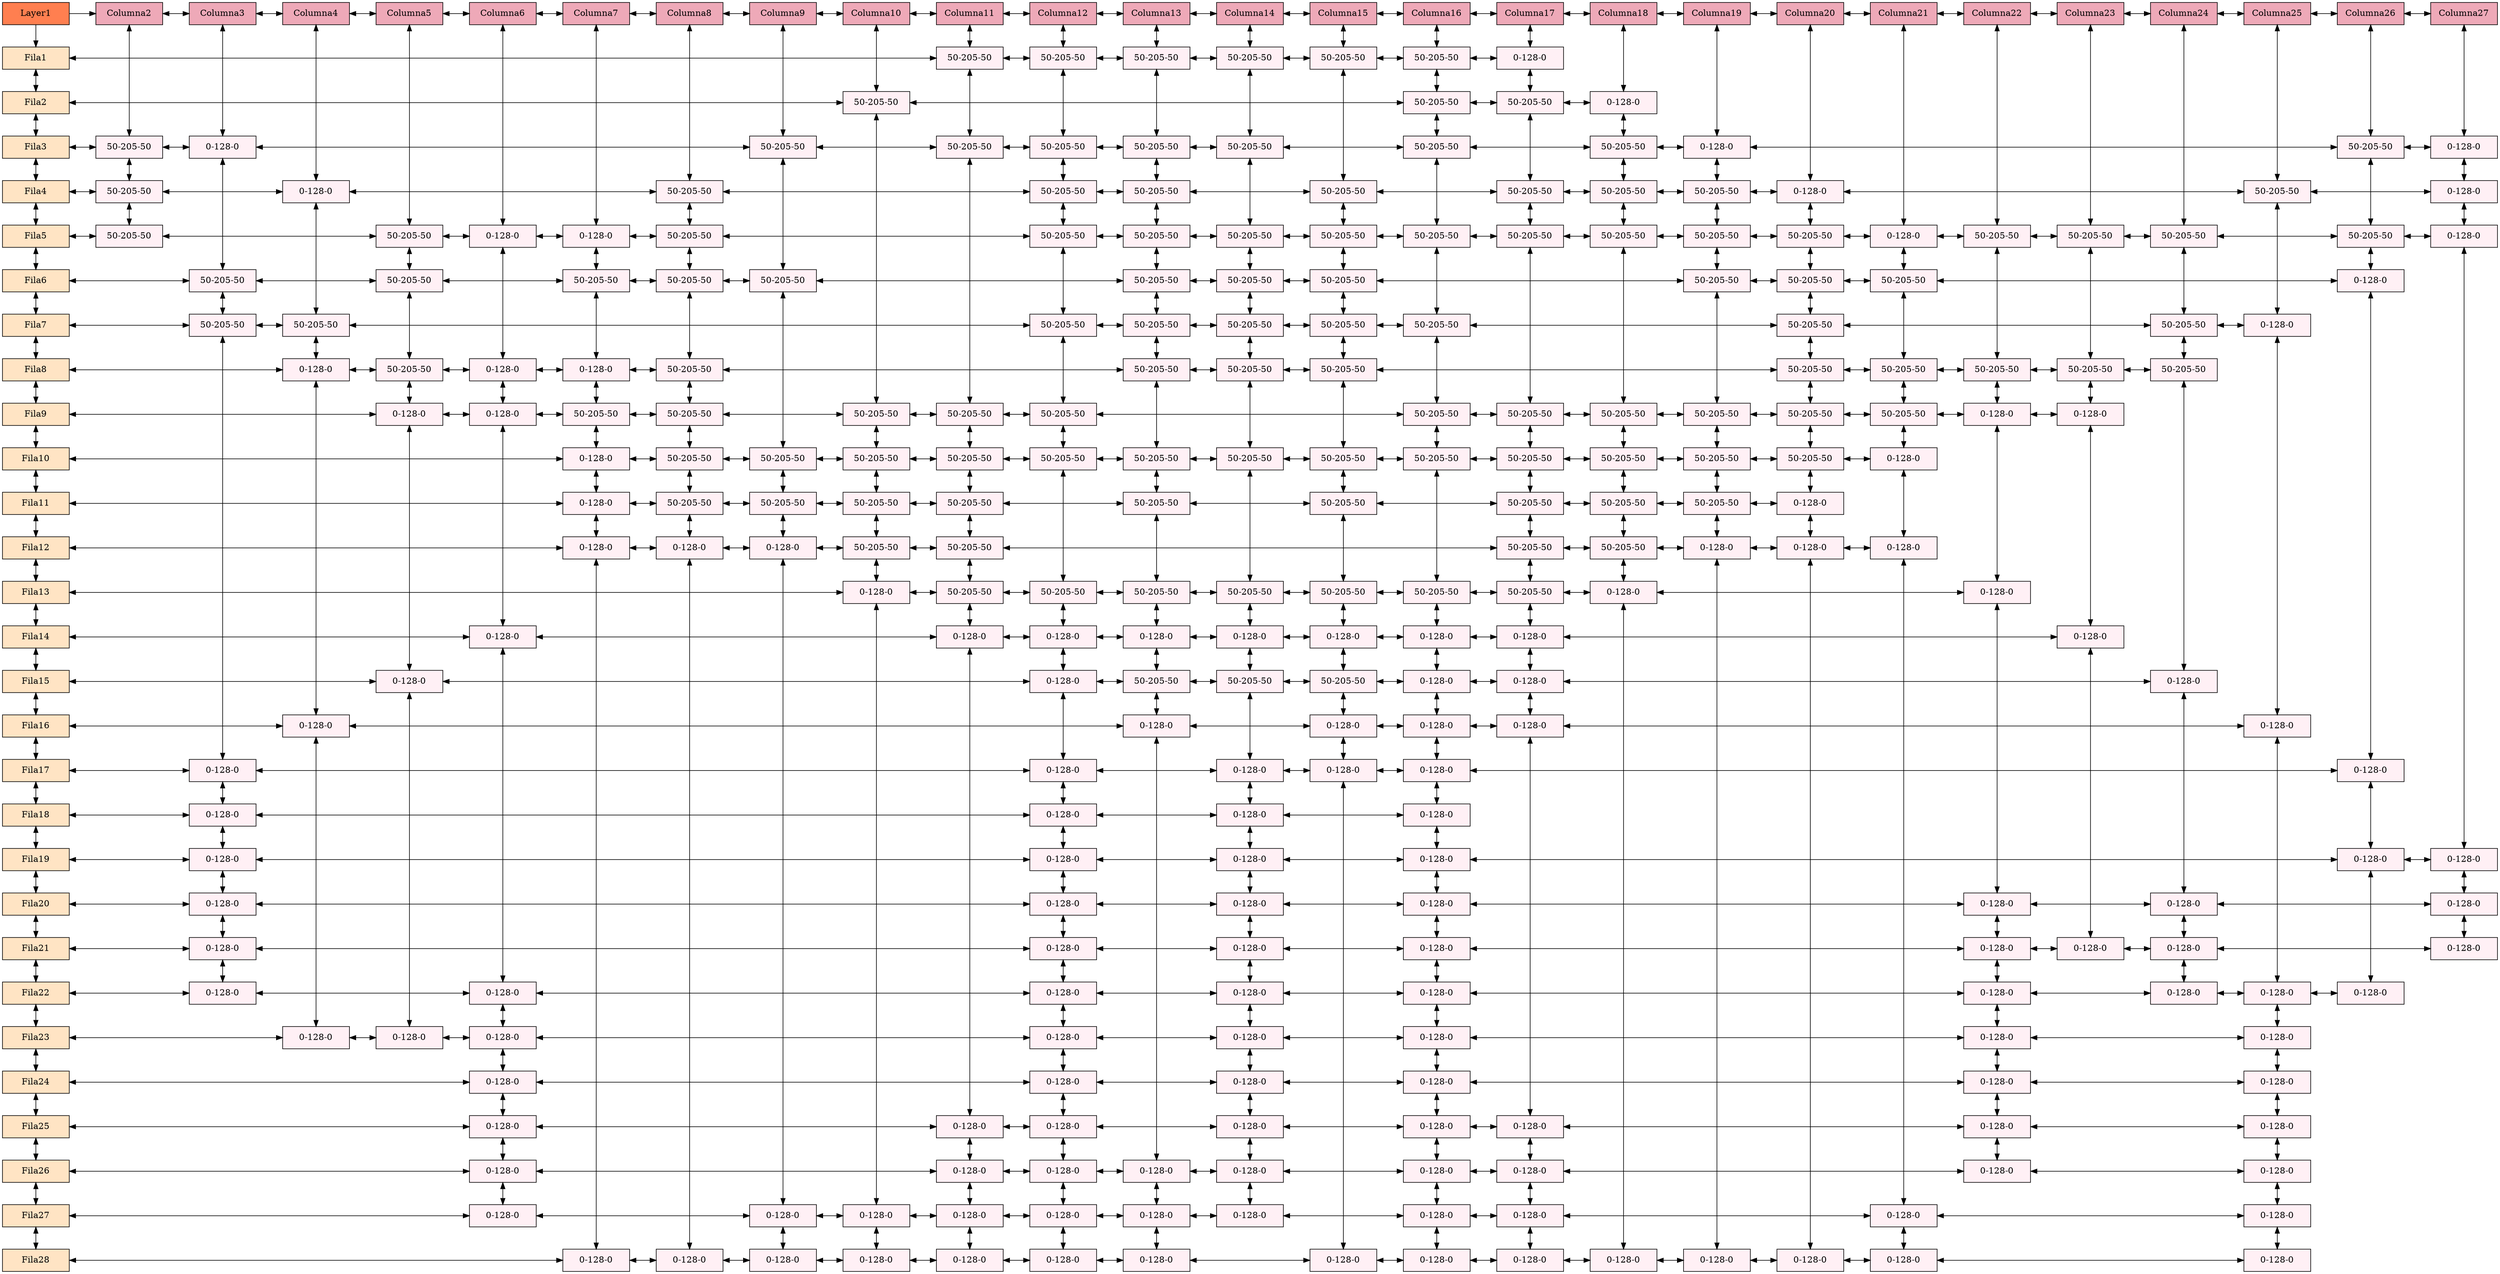 digraph Sparse_Matrix{
node [shape=box]
graph [ranksep="0.5", nodesep="0.6"];
/* Group 0 para alinear verticalmente RAIZ*/ 
Layer1[ label = "Layer1", width = 1.5, style = filled, fillcolor = coral, group = 0 ];

// Filas 
Fila1 [label = "Fila1" width = 1.5 style = filled, fillcolor = bisque1, group = 0 ];
Fila2 [label = "Fila2" width = 1.5 style = filled, fillcolor = bisque1, group = 0 ];
Fila3 [label = "Fila3" width = 1.5 style = filled, fillcolor = bisque1, group = 0 ];
Fila4 [label = "Fila4" width = 1.5 style = filled, fillcolor = bisque1, group = 0 ];
Fila5 [label = "Fila5" width = 1.5 style = filled, fillcolor = bisque1, group = 0 ];
Fila6 [label = "Fila6" width = 1.5 style = filled, fillcolor = bisque1, group = 0 ];
Fila7 [label = "Fila7" width = 1.5 style = filled, fillcolor = bisque1, group = 0 ];
Fila8 [label = "Fila8" width = 1.5 style = filled, fillcolor = bisque1, group = 0 ];
Fila9 [label = "Fila9" width = 1.5 style = filled, fillcolor = bisque1, group = 0 ];
Fila10 [label = "Fila10" width = 1.5 style = filled, fillcolor = bisque1, group = 0 ];
Fila11 [label = "Fila11" width = 1.5 style = filled, fillcolor = bisque1, group = 0 ];
Fila12 [label = "Fila12" width = 1.5 style = filled, fillcolor = bisque1, group = 0 ];
Fila13 [label = "Fila13" width = 1.5 style = filled, fillcolor = bisque1, group = 0 ];
Fila14 [label = "Fila14" width = 1.5 style = filled, fillcolor = bisque1, group = 0 ];
Fila15 [label = "Fila15" width = 1.5 style = filled, fillcolor = bisque1, group = 0 ];
Fila16 [label = "Fila16" width = 1.5 style = filled, fillcolor = bisque1, group = 0 ];
Fila17 [label = "Fila17" width = 1.5 style = filled, fillcolor = bisque1, group = 0 ];
Fila18 [label = "Fila18" width = 1.5 style = filled, fillcolor = bisque1, group = 0 ];
Fila19 [label = "Fila19" width = 1.5 style = filled, fillcolor = bisque1, group = 0 ];
Fila20 [label = "Fila20" width = 1.5 style = filled, fillcolor = bisque1, group = 0 ];
Fila21 [label = "Fila21" width = 1.5 style = filled, fillcolor = bisque1, group = 0 ];
Fila22 [label = "Fila22" width = 1.5 style = filled, fillcolor = bisque1, group = 0 ];
Fila23 [label = "Fila23" width = 1.5 style = filled, fillcolor = bisque1, group = 0 ];
Fila24 [label = "Fila24" width = 1.5 style = filled, fillcolor = bisque1, group = 0 ];
Fila25 [label = "Fila25" width = 1.5 style = filled, fillcolor = bisque1, group = 0 ];
Fila26 [label = "Fila26" width = 1.5 style = filled, fillcolor = bisque1, group = 0 ];
Fila27 [label = "Fila27" width = 1.5 style = filled, fillcolor = bisque1, group = 0 ];
Fila28 [label = "Fila28" width = 1.5 style = filled, fillcolor = bisque1, group = 0 ];

 //Enlaces de Filas
Fila1->Fila2 [dir = both];
Fila2->Fila3 [dir = both];
Fila3->Fila4 [dir = both];
Fila4->Fila5 [dir = both];
Fila5->Fila6 [dir = both];
Fila6->Fila7 [dir = both];
Fila7->Fila8 [dir = both];
Fila8->Fila9 [dir = both];
Fila9->Fila10 [dir = both];
Fila10->Fila11 [dir = both];
Fila11->Fila12 [dir = both];
Fila12->Fila13 [dir = both];
Fila13->Fila14 [dir = both];
Fila14->Fila15 [dir = both];
Fila15->Fila16 [dir = both];
Fila16->Fila17 [dir = both];
Fila17->Fila18 [dir = both];
Fila18->Fila19 [dir = both];
Fila19->Fila20 [dir = both];
Fila20->Fila21 [dir = both];
Fila21->Fila22 [dir = both];
Fila22->Fila23 [dir = both];
Fila23->Fila24 [dir = both];
Fila24->Fila25 [dir = both];
Fila25->Fila26 [dir = both];
Fila26->Fila27 [dir = both];
Fila27->Fila28 [dir = both];

 //Columnas
//Cada una con diferente group para alinear verticalmente con los nodos
Column2[label = "Columna2" width = 1.5 style = filled, fillcolor = pink2, group = 3];
Column3[label = "Columna3" width = 1.5 style = filled, fillcolor = pink2, group = 4];
Column4[label = "Columna4" width = 1.5 style = filled, fillcolor = pink2, group = 5];
Column5[label = "Columna5" width = 1.5 style = filled, fillcolor = pink2, group = 6];
Column6[label = "Columna6" width = 1.5 style = filled, fillcolor = pink2, group = 7];
Column7[label = "Columna7" width = 1.5 style = filled, fillcolor = pink2, group = 8];
Column8[label = "Columna8" width = 1.5 style = filled, fillcolor = pink2, group = 9];
Column9[label = "Columna9" width = 1.5 style = filled, fillcolor = pink2, group = 10];
Column10[label = "Columna10" width = 1.5 style = filled, fillcolor = pink2, group = 11];
Column11[label = "Columna11" width = 1.5 style = filled, fillcolor = pink2, group = 12];
Column12[label = "Columna12" width = 1.5 style = filled, fillcolor = pink2, group = 13];
Column13[label = "Columna13" width = 1.5 style = filled, fillcolor = pink2, group = 14];
Column14[label = "Columna14" width = 1.5 style = filled, fillcolor = pink2, group = 15];
Column15[label = "Columna15" width = 1.5 style = filled, fillcolor = pink2, group = 16];
Column16[label = "Columna16" width = 1.5 style = filled, fillcolor = pink2, group = 17];
Column17[label = "Columna17" width = 1.5 style = filled, fillcolor = pink2, group = 18];
Column18[label = "Columna18" width = 1.5 style = filled, fillcolor = pink2, group = 19];
Column19[label = "Columna19" width = 1.5 style = filled, fillcolor = pink2, group = 20];
Column20[label = "Columna20" width = 1.5 style = filled, fillcolor = pink2, group = 21];
Column21[label = "Columna21" width = 1.5 style = filled, fillcolor = pink2, group = 22];
Column22[label = "Columna22" width = 1.5 style = filled, fillcolor = pink2, group = 23];
Column23[label = "Columna23" width = 1.5 style = filled, fillcolor = pink2, group = 24];
Column24[label = "Columna24" width = 1.5 style = filled, fillcolor = pink2, group = 25];
Column25[label = "Columna25" width = 1.5 style = filled, fillcolor = pink2, group = 26];
Column26[label = "Columna26" width = 1.5 style = filled, fillcolor = pink2, group = 27];
Column27[label = "Columna27" width = 1.5 style = filled, fillcolor = pink2, group = 28];

 //Enlaces de Columnas
Column2->Column3 [dir = both];
Column3->Column4 [dir = both];
Column4->Column5 [dir = both];
Column5->Column6 [dir = both];
Column6->Column7 [dir = both];
Column7->Column8 [dir = both];
Column8->Column9 [dir = both];
Column9->Column10 [dir = both];
Column10->Column11 [dir = both];
Column11->Column12 [dir = both];
Column12->Column13 [dir = both];
Column13->Column14 [dir = both];
Column14->Column15 [dir = both];
Column15->Column16 [dir = both];
Column16->Column17 [dir = both];
Column17->Column18 [dir = both];
Column18->Column19 [dir = both];
Column19->Column20 [dir = both];
Column20->Column21 [dir = both];
Column21->Column22 [dir = both];
Column22->Column23 [dir = both];
Column23->Column24 [dir = both];
Column24->Column25 [dir = both];
Column25->Column26 [dir = both];
Column26->Column27 [dir = both];

 // Alinear Raiz con Columnas
{rank = same; Layer1; Column2;  Column3;  Column4;  Column5;  Column6;  Column7;  Column8;  Column9;  Column10;  Column11;  Column12;  Column13;  Column14;  Column15;  Column16;  Column17;  Column18;  Column19;  Column20;  Column21;  Column22;  Column23;  Column24;  Column25;  Column26;  Column27; };

 // Enlaces Raiz con primera fila y columna
Layer1->Column2;
Layer1->Fila1;

 //Creacion de nodos
//(^<---------------------- F I L A   1---------------------->
N11_F1 [label = "50-205-50" width = 1.5 group = 12 style = filled, fillcolor = lavenderblush1];
N12_F1 [label = "50-205-50" width = 1.5 group = 13 style = filled, fillcolor = lavenderblush1];
N13_F1 [label = "50-205-50" width = 1.5 group = 14 style = filled, fillcolor = lavenderblush1];
N14_F1 [label = "50-205-50" width = 1.5 group = 15 style = filled, fillcolor = lavenderblush1];
N15_F1 [label = "50-205-50" width = 1.5 group = 16 style = filled, fillcolor = lavenderblush1];
N16_F1 [label = "50-205-50" width = 1.5 group = 17 style = filled, fillcolor = lavenderblush1];
N17_F1 [label = "0-128-0" width = 1.5 group = 18 style = filled, fillcolor = lavenderblush1];

//(^<---------------------- F I L A   2---------------------->
N10_F2 [label = "50-205-50" width = 1.5 group = 11 style = filled, fillcolor = lavenderblush1];
N16_F2 [label = "50-205-50" width = 1.5 group = 17 style = filled, fillcolor = lavenderblush1];
N17_F2 [label = "50-205-50" width = 1.5 group = 18 style = filled, fillcolor = lavenderblush1];
N18_F2 [label = "0-128-0" width = 1.5 group = 19 style = filled, fillcolor = lavenderblush1];

//(^<---------------------- F I L A   3---------------------->
N2_F3 [label = "50-205-50" width = 1.5 group = 3 style = filled, fillcolor = lavenderblush1];
N3_F3 [label = "0-128-0" width = 1.5 group = 4 style = filled, fillcolor = lavenderblush1];
N9_F3 [label = "50-205-50" width = 1.5 group = 10 style = filled, fillcolor = lavenderblush1];
N11_F3 [label = "50-205-50" width = 1.5 group = 12 style = filled, fillcolor = lavenderblush1];
N12_F3 [label = "50-205-50" width = 1.5 group = 13 style = filled, fillcolor = lavenderblush1];
N13_F3 [label = "50-205-50" width = 1.5 group = 14 style = filled, fillcolor = lavenderblush1];
N14_F3 [label = "50-205-50" width = 1.5 group = 15 style = filled, fillcolor = lavenderblush1];
N16_F3 [label = "50-205-50" width = 1.5 group = 17 style = filled, fillcolor = lavenderblush1];
N18_F3 [label = "50-205-50" width = 1.5 group = 19 style = filled, fillcolor = lavenderblush1];
N19_F3 [label = "0-128-0" width = 1.5 group = 20 style = filled, fillcolor = lavenderblush1];
N26_F3 [label = "50-205-50" width = 1.5 group = 27 style = filled, fillcolor = lavenderblush1];
N27_F3 [label = "0-128-0" width = 1.5 group = 28 style = filled, fillcolor = lavenderblush1];

//(^<---------------------- F I L A   4---------------------->
N2_F4 [label = "50-205-50" width = 1.5 group = 3 style = filled, fillcolor = lavenderblush1];
N4_F4 [label = "0-128-0" width = 1.5 group = 5 style = filled, fillcolor = lavenderblush1];
N8_F4 [label = "50-205-50" width = 1.5 group = 9 style = filled, fillcolor = lavenderblush1];
N12_F4 [label = "50-205-50" width = 1.5 group = 13 style = filled, fillcolor = lavenderblush1];
N13_F4 [label = "50-205-50" width = 1.5 group = 14 style = filled, fillcolor = lavenderblush1];
N15_F4 [label = "50-205-50" width = 1.5 group = 16 style = filled, fillcolor = lavenderblush1];
N17_F4 [label = "50-205-50" width = 1.5 group = 18 style = filled, fillcolor = lavenderblush1];
N18_F4 [label = "50-205-50" width = 1.5 group = 19 style = filled, fillcolor = lavenderblush1];
N19_F4 [label = "50-205-50" width = 1.5 group = 20 style = filled, fillcolor = lavenderblush1];
N20_F4 [label = "0-128-0" width = 1.5 group = 21 style = filled, fillcolor = lavenderblush1];
N25_F4 [label = "50-205-50" width = 1.5 group = 26 style = filled, fillcolor = lavenderblush1];
N27_F4 [label = "0-128-0" width = 1.5 group = 28 style = filled, fillcolor = lavenderblush1];

//(^<---------------------- F I L A   5---------------------->
N2_F5 [label = "50-205-50" width = 1.5 group = 3 style = filled, fillcolor = lavenderblush1];
N5_F5 [label = "50-205-50" width = 1.5 group = 6 style = filled, fillcolor = lavenderblush1];
N6_F5 [label = "0-128-0" width = 1.5 group = 7 style = filled, fillcolor = lavenderblush1];
N7_F5 [label = "0-128-0" width = 1.5 group = 8 style = filled, fillcolor = lavenderblush1];
N8_F5 [label = "50-205-50" width = 1.5 group = 9 style = filled, fillcolor = lavenderblush1];
N12_F5 [label = "50-205-50" width = 1.5 group = 13 style = filled, fillcolor = lavenderblush1];
N13_F5 [label = "50-205-50" width = 1.5 group = 14 style = filled, fillcolor = lavenderblush1];
N14_F5 [label = "50-205-50" width = 1.5 group = 15 style = filled, fillcolor = lavenderblush1];
N15_F5 [label = "50-205-50" width = 1.5 group = 16 style = filled, fillcolor = lavenderblush1];
N16_F5 [label = "50-205-50" width = 1.5 group = 17 style = filled, fillcolor = lavenderblush1];
N17_F5 [label = "50-205-50" width = 1.5 group = 18 style = filled, fillcolor = lavenderblush1];
N18_F5 [label = "50-205-50" width = 1.5 group = 19 style = filled, fillcolor = lavenderblush1];
N19_F5 [label = "50-205-50" width = 1.5 group = 20 style = filled, fillcolor = lavenderblush1];
N20_F5 [label = "50-205-50" width = 1.5 group = 21 style = filled, fillcolor = lavenderblush1];
N21_F5 [label = "0-128-0" width = 1.5 group = 22 style = filled, fillcolor = lavenderblush1];
N22_F5 [label = "50-205-50" width = 1.5 group = 23 style = filled, fillcolor = lavenderblush1];
N23_F5 [label = "50-205-50" width = 1.5 group = 24 style = filled, fillcolor = lavenderblush1];
N24_F5 [label = "50-205-50" width = 1.5 group = 25 style = filled, fillcolor = lavenderblush1];
N26_F5 [label = "50-205-50" width = 1.5 group = 27 style = filled, fillcolor = lavenderblush1];
N27_F5 [label = "0-128-0" width = 1.5 group = 28 style = filled, fillcolor = lavenderblush1];

//(^<---------------------- F I L A   6---------------------->
N3_F6 [label = "50-205-50" width = 1.5 group = 4 style = filled, fillcolor = lavenderblush1];
N5_F6 [label = "50-205-50" width = 1.5 group = 6 style = filled, fillcolor = lavenderblush1];
N7_F6 [label = "50-205-50" width = 1.5 group = 8 style = filled, fillcolor = lavenderblush1];
N8_F6 [label = "50-205-50" width = 1.5 group = 9 style = filled, fillcolor = lavenderblush1];
N9_F6 [label = "50-205-50" width = 1.5 group = 10 style = filled, fillcolor = lavenderblush1];
N13_F6 [label = "50-205-50" width = 1.5 group = 14 style = filled, fillcolor = lavenderblush1];
N14_F6 [label = "50-205-50" width = 1.5 group = 15 style = filled, fillcolor = lavenderblush1];
N15_F6 [label = "50-205-50" width = 1.5 group = 16 style = filled, fillcolor = lavenderblush1];
N19_F6 [label = "50-205-50" width = 1.5 group = 20 style = filled, fillcolor = lavenderblush1];
N20_F6 [label = "50-205-50" width = 1.5 group = 21 style = filled, fillcolor = lavenderblush1];
N21_F6 [label = "50-205-50" width = 1.5 group = 22 style = filled, fillcolor = lavenderblush1];
N26_F6 [label = "0-128-0" width = 1.5 group = 27 style = filled, fillcolor = lavenderblush1];

//(^<---------------------- F I L A   7---------------------->
N3_F7 [label = "50-205-50" width = 1.5 group = 4 style = filled, fillcolor = lavenderblush1];
N4_F7 [label = "50-205-50" width = 1.5 group = 5 style = filled, fillcolor = lavenderblush1];
N12_F7 [label = "50-205-50" width = 1.5 group = 13 style = filled, fillcolor = lavenderblush1];
N13_F7 [label = "50-205-50" width = 1.5 group = 14 style = filled, fillcolor = lavenderblush1];
N14_F7 [label = "50-205-50" width = 1.5 group = 15 style = filled, fillcolor = lavenderblush1];
N15_F7 [label = "50-205-50" width = 1.5 group = 16 style = filled, fillcolor = lavenderblush1];
N16_F7 [label = "50-205-50" width = 1.5 group = 17 style = filled, fillcolor = lavenderblush1];
N20_F7 [label = "50-205-50" width = 1.5 group = 21 style = filled, fillcolor = lavenderblush1];
N24_F7 [label = "50-205-50" width = 1.5 group = 25 style = filled, fillcolor = lavenderblush1];
N25_F7 [label = "0-128-0" width = 1.5 group = 26 style = filled, fillcolor = lavenderblush1];

//(^<---------------------- F I L A   8---------------------->
N4_F8 [label = "0-128-0" width = 1.5 group = 5 style = filled, fillcolor = lavenderblush1];
N5_F8 [label = "50-205-50" width = 1.5 group = 6 style = filled, fillcolor = lavenderblush1];
N6_F8 [label = "0-128-0" width = 1.5 group = 7 style = filled, fillcolor = lavenderblush1];
N7_F8 [label = "0-128-0" width = 1.5 group = 8 style = filled, fillcolor = lavenderblush1];
N8_F8 [label = "50-205-50" width = 1.5 group = 9 style = filled, fillcolor = lavenderblush1];
N13_F8 [label = "50-205-50" width = 1.5 group = 14 style = filled, fillcolor = lavenderblush1];
N14_F8 [label = "50-205-50" width = 1.5 group = 15 style = filled, fillcolor = lavenderblush1];
N15_F8 [label = "50-205-50" width = 1.5 group = 16 style = filled, fillcolor = lavenderblush1];
N20_F8 [label = "50-205-50" width = 1.5 group = 21 style = filled, fillcolor = lavenderblush1];
N21_F8 [label = "50-205-50" width = 1.5 group = 22 style = filled, fillcolor = lavenderblush1];
N22_F8 [label = "50-205-50" width = 1.5 group = 23 style = filled, fillcolor = lavenderblush1];
N23_F8 [label = "50-205-50" width = 1.5 group = 24 style = filled, fillcolor = lavenderblush1];
N24_F8 [label = "50-205-50" width = 1.5 group = 25 style = filled, fillcolor = lavenderblush1];

//(^<---------------------- F I L A   9---------------------->
N5_F9 [label = "0-128-0" width = 1.5 group = 6 style = filled, fillcolor = lavenderblush1];
N6_F9 [label = "0-128-0" width = 1.5 group = 7 style = filled, fillcolor = lavenderblush1];
N7_F9 [label = "50-205-50" width = 1.5 group = 8 style = filled, fillcolor = lavenderblush1];
N8_F9 [label = "50-205-50" width = 1.5 group = 9 style = filled, fillcolor = lavenderblush1];
N10_F9 [label = "50-205-50" width = 1.5 group = 11 style = filled, fillcolor = lavenderblush1];
N11_F9 [label = "50-205-50" width = 1.5 group = 12 style = filled, fillcolor = lavenderblush1];
N12_F9 [label = "50-205-50" width = 1.5 group = 13 style = filled, fillcolor = lavenderblush1];
N16_F9 [label = "50-205-50" width = 1.5 group = 17 style = filled, fillcolor = lavenderblush1];
N17_F9 [label = "50-205-50" width = 1.5 group = 18 style = filled, fillcolor = lavenderblush1];
N18_F9 [label = "50-205-50" width = 1.5 group = 19 style = filled, fillcolor = lavenderblush1];
N19_F9 [label = "50-205-50" width = 1.5 group = 20 style = filled, fillcolor = lavenderblush1];
N20_F9 [label = "50-205-50" width = 1.5 group = 21 style = filled, fillcolor = lavenderblush1];
N21_F9 [label = "50-205-50" width = 1.5 group = 22 style = filled, fillcolor = lavenderblush1];
N22_F9 [label = "0-128-0" width = 1.5 group = 23 style = filled, fillcolor = lavenderblush1];
N23_F9 [label = "0-128-0" width = 1.5 group = 24 style = filled, fillcolor = lavenderblush1];

//(^<---------------------- F I L A   10---------------------->
N7_F10 [label = "0-128-0" width = 1.5 group = 8 style = filled, fillcolor = lavenderblush1];
N8_F10 [label = "50-205-50" width = 1.5 group = 9 style = filled, fillcolor = lavenderblush1];
N9_F10 [label = "50-205-50" width = 1.5 group = 10 style = filled, fillcolor = lavenderblush1];
N10_F10 [label = "50-205-50" width = 1.5 group = 11 style = filled, fillcolor = lavenderblush1];
N11_F10 [label = "50-205-50" width = 1.5 group = 12 style = filled, fillcolor = lavenderblush1];
N12_F10 [label = "50-205-50" width = 1.5 group = 13 style = filled, fillcolor = lavenderblush1];
N13_F10 [label = "50-205-50" width = 1.5 group = 14 style = filled, fillcolor = lavenderblush1];
N14_F10 [label = "50-205-50" width = 1.5 group = 15 style = filled, fillcolor = lavenderblush1];
N15_F10 [label = "50-205-50" width = 1.5 group = 16 style = filled, fillcolor = lavenderblush1];
N16_F10 [label = "50-205-50" width = 1.5 group = 17 style = filled, fillcolor = lavenderblush1];
N17_F10 [label = "50-205-50" width = 1.5 group = 18 style = filled, fillcolor = lavenderblush1];
N18_F10 [label = "50-205-50" width = 1.5 group = 19 style = filled, fillcolor = lavenderblush1];
N19_F10 [label = "50-205-50" width = 1.5 group = 20 style = filled, fillcolor = lavenderblush1];
N20_F10 [label = "50-205-50" width = 1.5 group = 21 style = filled, fillcolor = lavenderblush1];
N21_F10 [label = "0-128-0" width = 1.5 group = 22 style = filled, fillcolor = lavenderblush1];

//(^<---------------------- F I L A   11---------------------->
N7_F11 [label = "0-128-0" width = 1.5 group = 8 style = filled, fillcolor = lavenderblush1];
N8_F11 [label = "50-205-50" width = 1.5 group = 9 style = filled, fillcolor = lavenderblush1];
N9_F11 [label = "50-205-50" width = 1.5 group = 10 style = filled, fillcolor = lavenderblush1];
N10_F11 [label = "50-205-50" width = 1.5 group = 11 style = filled, fillcolor = lavenderblush1];
N11_F11 [label = "50-205-50" width = 1.5 group = 12 style = filled, fillcolor = lavenderblush1];
N13_F11 [label = "50-205-50" width = 1.5 group = 14 style = filled, fillcolor = lavenderblush1];
N15_F11 [label = "50-205-50" width = 1.5 group = 16 style = filled, fillcolor = lavenderblush1];
N17_F11 [label = "50-205-50" width = 1.5 group = 18 style = filled, fillcolor = lavenderblush1];
N18_F11 [label = "50-205-50" width = 1.5 group = 19 style = filled, fillcolor = lavenderblush1];
N19_F11 [label = "50-205-50" width = 1.5 group = 20 style = filled, fillcolor = lavenderblush1];
N20_F11 [label = "0-128-0" width = 1.5 group = 21 style = filled, fillcolor = lavenderblush1];

//(^<---------------------- F I L A   12---------------------->
N7_F12 [label = "0-128-0" width = 1.5 group = 8 style = filled, fillcolor = lavenderblush1];
N8_F12 [label = "0-128-0" width = 1.5 group = 9 style = filled, fillcolor = lavenderblush1];
N9_F12 [label = "0-128-0" width = 1.5 group = 10 style = filled, fillcolor = lavenderblush1];
N10_F12 [label = "50-205-50" width = 1.5 group = 11 style = filled, fillcolor = lavenderblush1];
N11_F12 [label = "50-205-50" width = 1.5 group = 12 style = filled, fillcolor = lavenderblush1];
N17_F12 [label = "50-205-50" width = 1.5 group = 18 style = filled, fillcolor = lavenderblush1];
N18_F12 [label = "50-205-50" width = 1.5 group = 19 style = filled, fillcolor = lavenderblush1];
N19_F12 [label = "0-128-0" width = 1.5 group = 20 style = filled, fillcolor = lavenderblush1];
N20_F12 [label = "0-128-0" width = 1.5 group = 21 style = filled, fillcolor = lavenderblush1];
N21_F12 [label = "0-128-0" width = 1.5 group = 22 style = filled, fillcolor = lavenderblush1];

//(^<---------------------- F I L A   13---------------------->
N10_F13 [label = "0-128-0" width = 1.5 group = 11 style = filled, fillcolor = lavenderblush1];
N11_F13 [label = "50-205-50" width = 1.5 group = 12 style = filled, fillcolor = lavenderblush1];
N12_F13 [label = "50-205-50" width = 1.5 group = 13 style = filled, fillcolor = lavenderblush1];
N13_F13 [label = "50-205-50" width = 1.5 group = 14 style = filled, fillcolor = lavenderblush1];
N14_F13 [label = "50-205-50" width = 1.5 group = 15 style = filled, fillcolor = lavenderblush1];
N15_F13 [label = "50-205-50" width = 1.5 group = 16 style = filled, fillcolor = lavenderblush1];
N16_F13 [label = "50-205-50" width = 1.5 group = 17 style = filled, fillcolor = lavenderblush1];
N17_F13 [label = "50-205-50" width = 1.5 group = 18 style = filled, fillcolor = lavenderblush1];
N18_F13 [label = "0-128-0" width = 1.5 group = 19 style = filled, fillcolor = lavenderblush1];
N22_F13 [label = "0-128-0" width = 1.5 group = 23 style = filled, fillcolor = lavenderblush1];

//(^<---------------------- F I L A   14---------------------->
N6_F14 [label = "0-128-0" width = 1.5 group = 7 style = filled, fillcolor = lavenderblush1];
N11_F14 [label = "0-128-0" width = 1.5 group = 12 style = filled, fillcolor = lavenderblush1];
N12_F14 [label = "0-128-0" width = 1.5 group = 13 style = filled, fillcolor = lavenderblush1];
N13_F14 [label = "0-128-0" width = 1.5 group = 14 style = filled, fillcolor = lavenderblush1];
N14_F14 [label = "0-128-0" width = 1.5 group = 15 style = filled, fillcolor = lavenderblush1];
N15_F14 [label = "0-128-0" width = 1.5 group = 16 style = filled, fillcolor = lavenderblush1];
N16_F14 [label = "0-128-0" width = 1.5 group = 17 style = filled, fillcolor = lavenderblush1];
N17_F14 [label = "0-128-0" width = 1.5 group = 18 style = filled, fillcolor = lavenderblush1];
N23_F14 [label = "0-128-0" width = 1.5 group = 24 style = filled, fillcolor = lavenderblush1];

//(^<---------------------- F I L A   15---------------------->
N5_F15 [label = "0-128-0" width = 1.5 group = 6 style = filled, fillcolor = lavenderblush1];
N12_F15 [label = "0-128-0" width = 1.5 group = 13 style = filled, fillcolor = lavenderblush1];
N13_F15 [label = "50-205-50" width = 1.5 group = 14 style = filled, fillcolor = lavenderblush1];
N14_F15 [label = "50-205-50" width = 1.5 group = 15 style = filled, fillcolor = lavenderblush1];
N15_F15 [label = "50-205-50" width = 1.5 group = 16 style = filled, fillcolor = lavenderblush1];
N16_F15 [label = "0-128-0" width = 1.5 group = 17 style = filled, fillcolor = lavenderblush1];
N17_F15 [label = "0-128-0" width = 1.5 group = 18 style = filled, fillcolor = lavenderblush1];
N24_F15 [label = "0-128-0" width = 1.5 group = 25 style = filled, fillcolor = lavenderblush1];

//(^<---------------------- F I L A   16---------------------->
N4_F16 [label = "0-128-0" width = 1.5 group = 5 style = filled, fillcolor = lavenderblush1];
N13_F16 [label = "0-128-0" width = 1.5 group = 14 style = filled, fillcolor = lavenderblush1];
N15_F16 [label = "0-128-0" width = 1.5 group = 16 style = filled, fillcolor = lavenderblush1];
N16_F16 [label = "0-128-0" width = 1.5 group = 17 style = filled, fillcolor = lavenderblush1];
N17_F16 [label = "0-128-0" width = 1.5 group = 18 style = filled, fillcolor = lavenderblush1];
N25_F16 [label = "0-128-0" width = 1.5 group = 26 style = filled, fillcolor = lavenderblush1];

//(^<---------------------- F I L A   17---------------------->
N3_F17 [label = "0-128-0" width = 1.5 group = 4 style = filled, fillcolor = lavenderblush1];
N12_F17 [label = "0-128-0" width = 1.5 group = 13 style = filled, fillcolor = lavenderblush1];
N14_F17 [label = "0-128-0" width = 1.5 group = 15 style = filled, fillcolor = lavenderblush1];
N15_F17 [label = "0-128-0" width = 1.5 group = 16 style = filled, fillcolor = lavenderblush1];
N16_F17 [label = "0-128-0" width = 1.5 group = 17 style = filled, fillcolor = lavenderblush1];
N26_F17 [label = "0-128-0" width = 1.5 group = 27 style = filled, fillcolor = lavenderblush1];

//(^<---------------------- F I L A   18---------------------->
N3_F18 [label = "0-128-0" width = 1.5 group = 4 style = filled, fillcolor = lavenderblush1];
N12_F18 [label = "0-128-0" width = 1.5 group = 13 style = filled, fillcolor = lavenderblush1];
N14_F18 [label = "0-128-0" width = 1.5 group = 15 style = filled, fillcolor = lavenderblush1];
N16_F18 [label = "0-128-0" width = 1.5 group = 17 style = filled, fillcolor = lavenderblush1];

//(^<---------------------- F I L A   19---------------------->
N3_F19 [label = "0-128-0" width = 1.5 group = 4 style = filled, fillcolor = lavenderblush1];
N12_F19 [label = "0-128-0" width = 1.5 group = 13 style = filled, fillcolor = lavenderblush1];
N14_F19 [label = "0-128-0" width = 1.5 group = 15 style = filled, fillcolor = lavenderblush1];
N16_F19 [label = "0-128-0" width = 1.5 group = 17 style = filled, fillcolor = lavenderblush1];
N26_F19 [label = "0-128-0" width = 1.5 group = 27 style = filled, fillcolor = lavenderblush1];
N27_F19 [label = "0-128-0" width = 1.5 group = 28 style = filled, fillcolor = lavenderblush1];

//(^<---------------------- F I L A   20---------------------->
N3_F20 [label = "0-128-0" width = 1.5 group = 4 style = filled, fillcolor = lavenderblush1];
N12_F20 [label = "0-128-0" width = 1.5 group = 13 style = filled, fillcolor = lavenderblush1];
N14_F20 [label = "0-128-0" width = 1.5 group = 15 style = filled, fillcolor = lavenderblush1];
N16_F20 [label = "0-128-0" width = 1.5 group = 17 style = filled, fillcolor = lavenderblush1];
N22_F20 [label = "0-128-0" width = 1.5 group = 23 style = filled, fillcolor = lavenderblush1];
N24_F20 [label = "0-128-0" width = 1.5 group = 25 style = filled, fillcolor = lavenderblush1];
N27_F20 [label = "0-128-0" width = 1.5 group = 28 style = filled, fillcolor = lavenderblush1];

//(^<---------------------- F I L A   21---------------------->
N3_F21 [label = "0-128-0" width = 1.5 group = 4 style = filled, fillcolor = lavenderblush1];
N12_F21 [label = "0-128-0" width = 1.5 group = 13 style = filled, fillcolor = lavenderblush1];
N14_F21 [label = "0-128-0" width = 1.5 group = 15 style = filled, fillcolor = lavenderblush1];
N16_F21 [label = "0-128-0" width = 1.5 group = 17 style = filled, fillcolor = lavenderblush1];
N22_F21 [label = "0-128-0" width = 1.5 group = 23 style = filled, fillcolor = lavenderblush1];
N23_F21 [label = "0-128-0" width = 1.5 group = 24 style = filled, fillcolor = lavenderblush1];
N24_F21 [label = "0-128-0" width = 1.5 group = 25 style = filled, fillcolor = lavenderblush1];
N27_F21 [label = "0-128-0" width = 1.5 group = 28 style = filled, fillcolor = lavenderblush1];

//(^<---------------------- F I L A   22---------------------->
N3_F22 [label = "0-128-0" width = 1.5 group = 4 style = filled, fillcolor = lavenderblush1];
N6_F22 [label = "0-128-0" width = 1.5 group = 7 style = filled, fillcolor = lavenderblush1];
N12_F22 [label = "0-128-0" width = 1.5 group = 13 style = filled, fillcolor = lavenderblush1];
N14_F22 [label = "0-128-0" width = 1.5 group = 15 style = filled, fillcolor = lavenderblush1];
N16_F22 [label = "0-128-0" width = 1.5 group = 17 style = filled, fillcolor = lavenderblush1];
N22_F22 [label = "0-128-0" width = 1.5 group = 23 style = filled, fillcolor = lavenderblush1];
N24_F22 [label = "0-128-0" width = 1.5 group = 25 style = filled, fillcolor = lavenderblush1];
N25_F22 [label = "0-128-0" width = 1.5 group = 26 style = filled, fillcolor = lavenderblush1];
N26_F22 [label = "0-128-0" width = 1.5 group = 27 style = filled, fillcolor = lavenderblush1];

//(^<---------------------- F I L A   23---------------------->
N4_F23 [label = "0-128-0" width = 1.5 group = 5 style = filled, fillcolor = lavenderblush1];
N5_F23 [label = "0-128-0" width = 1.5 group = 6 style = filled, fillcolor = lavenderblush1];
N6_F23 [label = "0-128-0" width = 1.5 group = 7 style = filled, fillcolor = lavenderblush1];
N12_F23 [label = "0-128-0" width = 1.5 group = 13 style = filled, fillcolor = lavenderblush1];
N14_F23 [label = "0-128-0" width = 1.5 group = 15 style = filled, fillcolor = lavenderblush1];
N16_F23 [label = "0-128-0" width = 1.5 group = 17 style = filled, fillcolor = lavenderblush1];
N22_F23 [label = "0-128-0" width = 1.5 group = 23 style = filled, fillcolor = lavenderblush1];
N25_F23 [label = "0-128-0" width = 1.5 group = 26 style = filled, fillcolor = lavenderblush1];

//(^<---------------------- F I L A   24---------------------->
N6_F24 [label = "0-128-0" width = 1.5 group = 7 style = filled, fillcolor = lavenderblush1];
N12_F24 [label = "0-128-0" width = 1.5 group = 13 style = filled, fillcolor = lavenderblush1];
N14_F24 [label = "0-128-0" width = 1.5 group = 15 style = filled, fillcolor = lavenderblush1];
N16_F24 [label = "0-128-0" width = 1.5 group = 17 style = filled, fillcolor = lavenderblush1];
N22_F24 [label = "0-128-0" width = 1.5 group = 23 style = filled, fillcolor = lavenderblush1];
N25_F24 [label = "0-128-0" width = 1.5 group = 26 style = filled, fillcolor = lavenderblush1];

//(^<---------------------- F I L A   25---------------------->
N6_F25 [label = "0-128-0" width = 1.5 group = 7 style = filled, fillcolor = lavenderblush1];
N11_F25 [label = "0-128-0" width = 1.5 group = 12 style = filled, fillcolor = lavenderblush1];
N12_F25 [label = "0-128-0" width = 1.5 group = 13 style = filled, fillcolor = lavenderblush1];
N14_F25 [label = "0-128-0" width = 1.5 group = 15 style = filled, fillcolor = lavenderblush1];
N16_F25 [label = "0-128-0" width = 1.5 group = 17 style = filled, fillcolor = lavenderblush1];
N17_F25 [label = "0-128-0" width = 1.5 group = 18 style = filled, fillcolor = lavenderblush1];
N22_F25 [label = "0-128-0" width = 1.5 group = 23 style = filled, fillcolor = lavenderblush1];
N25_F25 [label = "0-128-0" width = 1.5 group = 26 style = filled, fillcolor = lavenderblush1];

//(^<---------------------- F I L A   26---------------------->
N6_F26 [label = "0-128-0" width = 1.5 group = 7 style = filled, fillcolor = lavenderblush1];
N11_F26 [label = "0-128-0" width = 1.5 group = 12 style = filled, fillcolor = lavenderblush1];
N12_F26 [label = "0-128-0" width = 1.5 group = 13 style = filled, fillcolor = lavenderblush1];
N13_F26 [label = "0-128-0" width = 1.5 group = 14 style = filled, fillcolor = lavenderblush1];
N14_F26 [label = "0-128-0" width = 1.5 group = 15 style = filled, fillcolor = lavenderblush1];
N16_F26 [label = "0-128-0" width = 1.5 group = 17 style = filled, fillcolor = lavenderblush1];
N17_F26 [label = "0-128-0" width = 1.5 group = 18 style = filled, fillcolor = lavenderblush1];
N22_F26 [label = "0-128-0" width = 1.5 group = 23 style = filled, fillcolor = lavenderblush1];
N25_F26 [label = "0-128-0" width = 1.5 group = 26 style = filled, fillcolor = lavenderblush1];

//(^<---------------------- F I L A   27---------------------->
N6_F27 [label = "0-128-0" width = 1.5 group = 7 style = filled, fillcolor = lavenderblush1];
N9_F27 [label = "0-128-0" width = 1.5 group = 10 style = filled, fillcolor = lavenderblush1];
N10_F27 [label = "0-128-0" width = 1.5 group = 11 style = filled, fillcolor = lavenderblush1];
N11_F27 [label = "0-128-0" width = 1.5 group = 12 style = filled, fillcolor = lavenderblush1];
N12_F27 [label = "0-128-0" width = 1.5 group = 13 style = filled, fillcolor = lavenderblush1];
N13_F27 [label = "0-128-0" width = 1.5 group = 14 style = filled, fillcolor = lavenderblush1];
N14_F27 [label = "0-128-0" width = 1.5 group = 15 style = filled, fillcolor = lavenderblush1];
N16_F27 [label = "0-128-0" width = 1.5 group = 17 style = filled, fillcolor = lavenderblush1];
N17_F27 [label = "0-128-0" width = 1.5 group = 18 style = filled, fillcolor = lavenderblush1];
N21_F27 [label = "0-128-0" width = 1.5 group = 22 style = filled, fillcolor = lavenderblush1];
N25_F27 [label = "0-128-0" width = 1.5 group = 26 style = filled, fillcolor = lavenderblush1];

//(^<---------------------- F I L A   28---------------------->
N7_F28 [label = "0-128-0" width = 1.5 group = 8 style = filled, fillcolor = lavenderblush1];
N8_F28 [label = "0-128-0" width = 1.5 group = 9 style = filled, fillcolor = lavenderblush1];
N9_F28 [label = "0-128-0" width = 1.5 group = 10 style = filled, fillcolor = lavenderblush1];
N10_F28 [label = "0-128-0" width = 1.5 group = 11 style = filled, fillcolor = lavenderblush1];
N11_F28 [label = "0-128-0" width = 1.5 group = 12 style = filled, fillcolor = lavenderblush1];
N12_F28 [label = "0-128-0" width = 1.5 group = 13 style = filled, fillcolor = lavenderblush1];
N13_F28 [label = "0-128-0" width = 1.5 group = 14 style = filled, fillcolor = lavenderblush1];
N15_F28 [label = "0-128-0" width = 1.5 group = 16 style = filled, fillcolor = lavenderblush1];
N16_F28 [label = "0-128-0" width = 1.5 group = 17 style = filled, fillcolor = lavenderblush1];
N17_F28 [label = "0-128-0" width = 1.5 group = 18 style = filled, fillcolor = lavenderblush1];
N18_F28 [label = "0-128-0" width = 1.5 group = 19 style = filled, fillcolor = lavenderblush1];
N19_F28 [label = "0-128-0" width = 1.5 group = 20 style = filled, fillcolor = lavenderblush1];
N20_F28 [label = "0-128-0" width = 1.5 group = 21 style = filled, fillcolor = lavenderblush1];
N21_F28 [label = "0-128-0" width = 1.5 group = 22 style = filled, fillcolor = lavenderblush1];
N25_F28 [label = "0-128-0" width = 1.5 group = 26 style = filled, fillcolor = lavenderblush1];


 //Creacion de enlaces de nodos
//E N L A C E S  F I L A   1
Column11->N11_F1 [dir = both];
Fila1->N11_F1 [dir = both];
N11_F1->N12_F1 [dir = both];
Column12->N12_F1 [dir = both];
N12_F1->N13_F1 [dir = both];
Column13->N13_F1 [dir = both];
N13_F1->N14_F1 [dir = both];
Column14->N14_F1 [dir = both];
N14_F1->N15_F1 [dir = both];
Column15->N15_F1 [dir = both];
N15_F1->N16_F1 [dir = both];
Column16->N16_F1 [dir = both];
N16_F1->N17_F1 [dir = both];
Column17->N17_F1 [dir = both];
//Alineacion vertical de nodos con la fila
{rank = same; Fila1; N11_F1; N12_F1; N13_F1; N14_F1; N15_F1; N16_F1; N17_F1;  };

//E N L A C E S  F I L A   2
Column10->N10_F2 [dir = both];
Fila2->N10_F2 [dir = both];
N10_F2->N16_F2 [dir = both];
N16_F2->N16_F1 [dir = both];
N16_F2->N17_F2 [dir = both];
N17_F2->N17_F1 [dir = both];
N17_F2->N18_F2 [dir = both];
Column18->N18_F2 [dir = both];
//Alineacion vertical de nodos con la fila
{rank = same; Fila2; N10_F2; N16_F2; N17_F2; N18_F2;  };

//E N L A C E S  F I L A   3
Column2->N2_F3 [dir = both];
Fila3->N2_F3 [dir = both];
N2_F3->N3_F3 [dir = both];
Column3->N3_F3 [dir = both];
N3_F3->N9_F3 [dir = both];
Column9->N9_F3 [dir = both];
N9_F3->N11_F3 [dir = both];
N11_F3->N11_F1 [dir = both];
N11_F3->N12_F3 [dir = both];
N12_F3->N12_F1 [dir = both];
N12_F3->N13_F3 [dir = both];
N13_F3->N13_F1 [dir = both];
N13_F3->N14_F3 [dir = both];
N14_F3->N14_F1 [dir = both];
N14_F3->N16_F3 [dir = both];
N16_F3->N16_F2 [dir = both];
N16_F3->N18_F3 [dir = both];
N18_F3->N18_F2 [dir = both];
N18_F3->N19_F3 [dir = both];
Column19->N19_F3 [dir = both];
N19_F3->N26_F3 [dir = both];
Column26->N26_F3 [dir = both];
N26_F3->N27_F3 [dir = both];
Column27->N27_F3 [dir = both];
//Alineacion vertical de nodos con la fila
{rank = same; Fila3; N2_F3; N3_F3; N9_F3; N11_F3; N12_F3; N13_F3; N14_F3; N16_F3; N18_F3; N19_F3; N26_F3; N27_F3;  };

//E N L A C E S  F I L A   4
N2_F4->N2_F3 [dir = both];
Fila4->N2_F4 [dir = both];
N2_F4->N4_F4 [dir = both];
Column4->N4_F4 [dir = both];
N4_F4->N8_F4 [dir = both];
Column8->N8_F4 [dir = both];
N8_F4->N12_F4 [dir = both];
N12_F4->N12_F3 [dir = both];
N12_F4->N13_F4 [dir = both];
N13_F4->N13_F3 [dir = both];
N13_F4->N15_F4 [dir = both];
N15_F4->N15_F1 [dir = both];
N15_F4->N17_F4 [dir = both];
N17_F4->N17_F2 [dir = both];
N17_F4->N18_F4 [dir = both];
N18_F4->N18_F3 [dir = both];
N18_F4->N19_F4 [dir = both];
N19_F4->N19_F3 [dir = both];
N19_F4->N20_F4 [dir = both];
Column20->N20_F4 [dir = both];
N20_F4->N25_F4 [dir = both];
Column25->N25_F4 [dir = both];
N25_F4->N27_F4 [dir = both];
N27_F4->N27_F3 [dir = both];
//Alineacion vertical de nodos con la fila
{rank = same; Fila4; N2_F4; N4_F4; N8_F4; N12_F4; N13_F4; N15_F4; N17_F4; N18_F4; N19_F4; N20_F4; N25_F4; N27_F4;  };

//E N L A C E S  F I L A   5
N2_F5->N2_F4 [dir = both];
Fila5->N2_F5 [dir = both];
N2_F5->N5_F5 [dir = both];
Column5->N5_F5 [dir = both];
N5_F5->N6_F5 [dir = both];
Column6->N6_F5 [dir = both];
N6_F5->N7_F5 [dir = both];
Column7->N7_F5 [dir = both];
N7_F5->N8_F5 [dir = both];
N8_F5->N8_F4 [dir = both];
N8_F5->N12_F5 [dir = both];
N12_F5->N12_F4 [dir = both];
N12_F5->N13_F5 [dir = both];
N13_F5->N13_F4 [dir = both];
N13_F5->N14_F5 [dir = both];
N14_F5->N14_F3 [dir = both];
N14_F5->N15_F5 [dir = both];
N15_F5->N15_F4 [dir = both];
N15_F5->N16_F5 [dir = both];
N16_F5->N16_F3 [dir = both];
N16_F5->N17_F5 [dir = both];
N17_F5->N17_F4 [dir = both];
N17_F5->N18_F5 [dir = both];
N18_F5->N18_F4 [dir = both];
N18_F5->N19_F5 [dir = both];
N19_F5->N19_F4 [dir = both];
N19_F5->N20_F5 [dir = both];
N20_F5->N20_F4 [dir = both];
N20_F5->N21_F5 [dir = both];
Column21->N21_F5 [dir = both];
N21_F5->N22_F5 [dir = both];
Column22->N22_F5 [dir = both];
N22_F5->N23_F5 [dir = both];
Column23->N23_F5 [dir = both];
N23_F5->N24_F5 [dir = both];
Column24->N24_F5 [dir = both];
N24_F5->N26_F5 [dir = both];
N26_F5->N26_F3 [dir = both];
N26_F5->N27_F5 [dir = both];
N27_F5->N27_F4 [dir = both];
//Alineacion vertical de nodos con la fila
{rank = same; Fila5; N2_F5; N5_F5; N6_F5; N7_F5; N8_F5; N12_F5; N13_F5; N14_F5; N15_F5; N16_F5; N17_F5; N18_F5; N19_F5; N20_F5; N21_F5; N22_F5; N23_F5; N24_F5; N26_F5; N27_F5;  };

//E N L A C E S  F I L A   6
N3_F6->N3_F3 [dir = both];
Fila6->N3_F6 [dir = both];
N3_F6->N5_F6 [dir = both];
N5_F6->N5_F5 [dir = both];
N5_F6->N7_F6 [dir = both];
N7_F6->N7_F5 [dir = both];
N7_F6->N8_F6 [dir = both];
N8_F6->N8_F5 [dir = both];
N8_F6->N9_F6 [dir = both];
N9_F6->N9_F3 [dir = both];
N9_F6->N13_F6 [dir = both];
N13_F6->N13_F5 [dir = both];
N13_F6->N14_F6 [dir = both];
N14_F6->N14_F5 [dir = both];
N14_F6->N15_F6 [dir = both];
N15_F6->N15_F5 [dir = both];
N15_F6->N19_F6 [dir = both];
N19_F6->N19_F5 [dir = both];
N19_F6->N20_F6 [dir = both];
N20_F6->N20_F5 [dir = both];
N20_F6->N21_F6 [dir = both];
N21_F6->N21_F5 [dir = both];
N21_F6->N26_F6 [dir = both];
N26_F6->N26_F5 [dir = both];
//Alineacion vertical de nodos con la fila
{rank = same; Fila6; N3_F6; N5_F6; N7_F6; N8_F6; N9_F6; N13_F6; N14_F6; N15_F6; N19_F6; N20_F6; N21_F6; N26_F6;  };

//E N L A C E S  F I L A   7
N3_F7->N3_F6 [dir = both];
Fila7->N3_F7 [dir = both];
N3_F7->N4_F7 [dir = both];
N4_F7->N4_F4 [dir = both];
N4_F7->N12_F7 [dir = both];
N12_F7->N12_F5 [dir = both];
N12_F7->N13_F7 [dir = both];
N13_F7->N13_F6 [dir = both];
N13_F7->N14_F7 [dir = both];
N14_F7->N14_F6 [dir = both];
N14_F7->N15_F7 [dir = both];
N15_F7->N15_F6 [dir = both];
N15_F7->N16_F7 [dir = both];
N16_F7->N16_F5 [dir = both];
N16_F7->N20_F7 [dir = both];
N20_F7->N20_F6 [dir = both];
N20_F7->N24_F7 [dir = both];
N24_F7->N24_F5 [dir = both];
N24_F7->N25_F7 [dir = both];
N25_F7->N25_F4 [dir = both];
//Alineacion vertical de nodos con la fila
{rank = same; Fila7; N3_F7; N4_F7; N12_F7; N13_F7; N14_F7; N15_F7; N16_F7; N20_F7; N24_F7; N25_F7;  };

//E N L A C E S  F I L A   8
N4_F8->N4_F7 [dir = both];
Fila8->N4_F8 [dir = both];
N4_F8->N5_F8 [dir = both];
N5_F8->N5_F6 [dir = both];
N5_F8->N6_F8 [dir = both];
N6_F8->N6_F5 [dir = both];
N6_F8->N7_F8 [dir = both];
N7_F8->N7_F6 [dir = both];
N7_F8->N8_F8 [dir = both];
N8_F8->N8_F6 [dir = both];
N8_F8->N13_F8 [dir = both];
N13_F8->N13_F7 [dir = both];
N13_F8->N14_F8 [dir = both];
N14_F8->N14_F7 [dir = both];
N14_F8->N15_F8 [dir = both];
N15_F8->N15_F7 [dir = both];
N15_F8->N20_F8 [dir = both];
N20_F8->N20_F7 [dir = both];
N20_F8->N21_F8 [dir = both];
N21_F8->N21_F6 [dir = both];
N21_F8->N22_F8 [dir = both];
N22_F8->N22_F5 [dir = both];
N22_F8->N23_F8 [dir = both];
N23_F8->N23_F5 [dir = both];
N23_F8->N24_F8 [dir = both];
N24_F8->N24_F7 [dir = both];
//Alineacion vertical de nodos con la fila
{rank = same; Fila8; N4_F8; N5_F8; N6_F8; N7_F8; N8_F8; N13_F8; N14_F8; N15_F8; N20_F8; N21_F8; N22_F8; N23_F8; N24_F8;  };

//E N L A C E S  F I L A   9
N5_F9->N5_F8 [dir = both];
Fila9->N5_F9 [dir = both];
N5_F9->N6_F9 [dir = both];
N6_F9->N6_F8 [dir = both];
N6_F9->N7_F9 [dir = both];
N7_F9->N7_F8 [dir = both];
N7_F9->N8_F9 [dir = both];
N8_F9->N8_F8 [dir = both];
N8_F9->N10_F9 [dir = both];
N10_F9->N10_F2 [dir = both];
N10_F9->N11_F9 [dir = both];
N11_F9->N11_F3 [dir = both];
N11_F9->N12_F9 [dir = both];
N12_F9->N12_F7 [dir = both];
N12_F9->N16_F9 [dir = both];
N16_F9->N16_F7 [dir = both];
N16_F9->N17_F9 [dir = both];
N17_F9->N17_F5 [dir = both];
N17_F9->N18_F9 [dir = both];
N18_F9->N18_F5 [dir = both];
N18_F9->N19_F9 [dir = both];
N19_F9->N19_F6 [dir = both];
N19_F9->N20_F9 [dir = both];
N20_F9->N20_F8 [dir = both];
N20_F9->N21_F9 [dir = both];
N21_F9->N21_F8 [dir = both];
N21_F9->N22_F9 [dir = both];
N22_F9->N22_F8 [dir = both];
N22_F9->N23_F9 [dir = both];
N23_F9->N23_F8 [dir = both];
//Alineacion vertical de nodos con la fila
{rank = same; Fila9; N5_F9; N6_F9; N7_F9; N8_F9; N10_F9; N11_F9; N12_F9; N16_F9; N17_F9; N18_F9; N19_F9; N20_F9; N21_F9; N22_F9; N23_F9;  };

//E N L A C E S  F I L A   10
N7_F10->N7_F9 [dir = both];
Fila10->N7_F10 [dir = both];
N7_F10->N8_F10 [dir = both];
N8_F10->N8_F9 [dir = both];
N8_F10->N9_F10 [dir = both];
N9_F10->N9_F6 [dir = both];
N9_F10->N10_F10 [dir = both];
N10_F10->N10_F9 [dir = both];
N10_F10->N11_F10 [dir = both];
N11_F10->N11_F9 [dir = both];
N11_F10->N12_F10 [dir = both];
N12_F10->N12_F9 [dir = both];
N12_F10->N13_F10 [dir = both];
N13_F10->N13_F8 [dir = both];
N13_F10->N14_F10 [dir = both];
N14_F10->N14_F8 [dir = both];
N14_F10->N15_F10 [dir = both];
N15_F10->N15_F8 [dir = both];
N15_F10->N16_F10 [dir = both];
N16_F10->N16_F9 [dir = both];
N16_F10->N17_F10 [dir = both];
N17_F10->N17_F9 [dir = both];
N17_F10->N18_F10 [dir = both];
N18_F10->N18_F9 [dir = both];
N18_F10->N19_F10 [dir = both];
N19_F10->N19_F9 [dir = both];
N19_F10->N20_F10 [dir = both];
N20_F10->N20_F9 [dir = both];
N20_F10->N21_F10 [dir = both];
N21_F10->N21_F9 [dir = both];
//Alineacion vertical de nodos con la fila
{rank = same; Fila10; N7_F10; N8_F10; N9_F10; N10_F10; N11_F10; N12_F10; N13_F10; N14_F10; N15_F10; N16_F10; N17_F10; N18_F10; N19_F10; N20_F10; N21_F10;  };

//E N L A C E S  F I L A   11
N7_F11->N7_F10 [dir = both];
Fila11->N7_F11 [dir = both];
N7_F11->N8_F11 [dir = both];
N8_F11->N8_F10 [dir = both];
N8_F11->N9_F11 [dir = both];
N9_F11->N9_F10 [dir = both];
N9_F11->N10_F11 [dir = both];
N10_F11->N10_F10 [dir = both];
N10_F11->N11_F11 [dir = both];
N11_F11->N11_F10 [dir = both];
N11_F11->N13_F11 [dir = both];
N13_F11->N13_F10 [dir = both];
N13_F11->N15_F11 [dir = both];
N15_F11->N15_F10 [dir = both];
N15_F11->N17_F11 [dir = both];
N17_F11->N17_F10 [dir = both];
N17_F11->N18_F11 [dir = both];
N18_F11->N18_F10 [dir = both];
N18_F11->N19_F11 [dir = both];
N19_F11->N19_F10 [dir = both];
N19_F11->N20_F11 [dir = both];
N20_F11->N20_F10 [dir = both];
//Alineacion vertical de nodos con la fila
{rank = same; Fila11; N7_F11; N8_F11; N9_F11; N10_F11; N11_F11; N13_F11; N15_F11; N17_F11; N18_F11; N19_F11; N20_F11;  };

//E N L A C E S  F I L A   12
N7_F12->N7_F11 [dir = both];
Fila12->N7_F12 [dir = both];
N7_F12->N8_F12 [dir = both];
N8_F12->N8_F11 [dir = both];
N8_F12->N9_F12 [dir = both];
N9_F12->N9_F11 [dir = both];
N9_F12->N10_F12 [dir = both];
N10_F12->N10_F11 [dir = both];
N10_F12->N11_F12 [dir = both];
N11_F12->N11_F11 [dir = both];
N11_F12->N17_F12 [dir = both];
N17_F12->N17_F11 [dir = both];
N17_F12->N18_F12 [dir = both];
N18_F12->N18_F11 [dir = both];
N18_F12->N19_F12 [dir = both];
N19_F12->N19_F11 [dir = both];
N19_F12->N20_F12 [dir = both];
N20_F12->N20_F11 [dir = both];
N20_F12->N21_F12 [dir = both];
N21_F12->N21_F10 [dir = both];
//Alineacion vertical de nodos con la fila
{rank = same; Fila12; N7_F12; N8_F12; N9_F12; N10_F12; N11_F12; N17_F12; N18_F12; N19_F12; N20_F12; N21_F12;  };

//E N L A C E S  F I L A   13
N10_F13->N10_F12 [dir = both];
Fila13->N10_F13 [dir = both];
N10_F13->N11_F13 [dir = both];
N11_F13->N11_F12 [dir = both];
N11_F13->N12_F13 [dir = both];
N12_F13->N12_F10 [dir = both];
N12_F13->N13_F13 [dir = both];
N13_F13->N13_F11 [dir = both];
N13_F13->N14_F13 [dir = both];
N14_F13->N14_F10 [dir = both];
N14_F13->N15_F13 [dir = both];
N15_F13->N15_F11 [dir = both];
N15_F13->N16_F13 [dir = both];
N16_F13->N16_F10 [dir = both];
N16_F13->N17_F13 [dir = both];
N17_F13->N17_F12 [dir = both];
N17_F13->N18_F13 [dir = both];
N18_F13->N18_F12 [dir = both];
N18_F13->N22_F13 [dir = both];
N22_F13->N22_F9 [dir = both];
//Alineacion vertical de nodos con la fila
{rank = same; Fila13; N10_F13; N11_F13; N12_F13; N13_F13; N14_F13; N15_F13; N16_F13; N17_F13; N18_F13; N22_F13;  };

//E N L A C E S  F I L A   14
N6_F14->N6_F9 [dir = both];
Fila14->N6_F14 [dir = both];
N6_F14->N11_F14 [dir = both];
N11_F14->N11_F13 [dir = both];
N11_F14->N12_F14 [dir = both];
N12_F14->N12_F13 [dir = both];
N12_F14->N13_F14 [dir = both];
N13_F14->N13_F13 [dir = both];
N13_F14->N14_F14 [dir = both];
N14_F14->N14_F13 [dir = both];
N14_F14->N15_F14 [dir = both];
N15_F14->N15_F13 [dir = both];
N15_F14->N16_F14 [dir = both];
N16_F14->N16_F13 [dir = both];
N16_F14->N17_F14 [dir = both];
N17_F14->N17_F13 [dir = both];
N17_F14->N23_F14 [dir = both];
N23_F14->N23_F9 [dir = both];
//Alineacion vertical de nodos con la fila
{rank = same; Fila14; N6_F14; N11_F14; N12_F14; N13_F14; N14_F14; N15_F14; N16_F14; N17_F14; N23_F14;  };

//E N L A C E S  F I L A   15
N5_F15->N5_F9 [dir = both];
Fila15->N5_F15 [dir = both];
N5_F15->N12_F15 [dir = both];
N12_F15->N12_F14 [dir = both];
N12_F15->N13_F15 [dir = both];
N13_F15->N13_F14 [dir = both];
N13_F15->N14_F15 [dir = both];
N14_F15->N14_F14 [dir = both];
N14_F15->N15_F15 [dir = both];
N15_F15->N15_F14 [dir = both];
N15_F15->N16_F15 [dir = both];
N16_F15->N16_F14 [dir = both];
N16_F15->N17_F15 [dir = both];
N17_F15->N17_F14 [dir = both];
N17_F15->N24_F15 [dir = both];
N24_F15->N24_F8 [dir = both];
//Alineacion vertical de nodos con la fila
{rank = same; Fila15; N5_F15; N12_F15; N13_F15; N14_F15; N15_F15; N16_F15; N17_F15; N24_F15;  };

//E N L A C E S  F I L A   16
N4_F16->N4_F8 [dir = both];
Fila16->N4_F16 [dir = both];
N4_F16->N13_F16 [dir = both];
N13_F16->N13_F15 [dir = both];
N13_F16->N15_F16 [dir = both];
N15_F16->N15_F15 [dir = both];
N15_F16->N16_F16 [dir = both];
N16_F16->N16_F15 [dir = both];
N16_F16->N17_F16 [dir = both];
N17_F16->N17_F15 [dir = both];
N17_F16->N25_F16 [dir = both];
N25_F16->N25_F7 [dir = both];
//Alineacion vertical de nodos con la fila
{rank = same; Fila16; N4_F16; N13_F16; N15_F16; N16_F16; N17_F16; N25_F16;  };

//E N L A C E S  F I L A   17
N3_F17->N3_F7 [dir = both];
Fila17->N3_F17 [dir = both];
N3_F17->N12_F17 [dir = both];
N12_F17->N12_F15 [dir = both];
N12_F17->N14_F17 [dir = both];
N14_F17->N14_F15 [dir = both];
N14_F17->N15_F17 [dir = both];
N15_F17->N15_F16 [dir = both];
N15_F17->N16_F17 [dir = both];
N16_F17->N16_F16 [dir = both];
N16_F17->N26_F17 [dir = both];
N26_F17->N26_F6 [dir = both];
//Alineacion vertical de nodos con la fila
{rank = same; Fila17; N3_F17; N12_F17; N14_F17; N15_F17; N16_F17; N26_F17;  };

//E N L A C E S  F I L A   18
N3_F18->N3_F17 [dir = both];
Fila18->N3_F18 [dir = both];
N3_F18->N12_F18 [dir = both];
N12_F18->N12_F17 [dir = both];
N12_F18->N14_F18 [dir = both];
N14_F18->N14_F17 [dir = both];
N14_F18->N16_F18 [dir = both];
N16_F18->N16_F17 [dir = both];
//Alineacion vertical de nodos con la fila
{rank = same; Fila18; N3_F18; N12_F18; N14_F18; N16_F18;  };

//E N L A C E S  F I L A   19
N3_F19->N3_F18 [dir = both];
Fila19->N3_F19 [dir = both];
N3_F19->N12_F19 [dir = both];
N12_F19->N12_F18 [dir = both];
N12_F19->N14_F19 [dir = both];
N14_F19->N14_F18 [dir = both];
N14_F19->N16_F19 [dir = both];
N16_F19->N16_F18 [dir = both];
N16_F19->N26_F19 [dir = both];
N26_F19->N26_F17 [dir = both];
N26_F19->N27_F19 [dir = both];
N27_F19->N27_F5 [dir = both];
//Alineacion vertical de nodos con la fila
{rank = same; Fila19; N3_F19; N12_F19; N14_F19; N16_F19; N26_F19; N27_F19;  };

//E N L A C E S  F I L A   20
N3_F20->N3_F19 [dir = both];
Fila20->N3_F20 [dir = both];
N3_F20->N12_F20 [dir = both];
N12_F20->N12_F19 [dir = both];
N12_F20->N14_F20 [dir = both];
N14_F20->N14_F19 [dir = both];
N14_F20->N16_F20 [dir = both];
N16_F20->N16_F19 [dir = both];
N16_F20->N22_F20 [dir = both];
N22_F20->N22_F13 [dir = both];
N22_F20->N24_F20 [dir = both];
N24_F20->N24_F15 [dir = both];
N24_F20->N27_F20 [dir = both];
N27_F20->N27_F19 [dir = both];
//Alineacion vertical de nodos con la fila
{rank = same; Fila20; N3_F20; N12_F20; N14_F20; N16_F20; N22_F20; N24_F20; N27_F20;  };

//E N L A C E S  F I L A   21
N3_F21->N3_F20 [dir = both];
Fila21->N3_F21 [dir = both];
N3_F21->N12_F21 [dir = both];
N12_F21->N12_F20 [dir = both];
N12_F21->N14_F21 [dir = both];
N14_F21->N14_F20 [dir = both];
N14_F21->N16_F21 [dir = both];
N16_F21->N16_F20 [dir = both];
N16_F21->N22_F21 [dir = both];
N22_F21->N22_F20 [dir = both];
N22_F21->N23_F21 [dir = both];
N23_F21->N23_F14 [dir = both];
N23_F21->N24_F21 [dir = both];
N24_F21->N24_F20 [dir = both];
N24_F21->N27_F21 [dir = both];
N27_F21->N27_F20 [dir = both];
//Alineacion vertical de nodos con la fila
{rank = same; Fila21; N3_F21; N12_F21; N14_F21; N16_F21; N22_F21; N23_F21; N24_F21; N27_F21;  };

//E N L A C E S  F I L A   22
N3_F22->N3_F21 [dir = both];
Fila22->N3_F22 [dir = both];
N3_F22->N6_F22 [dir = both];
N6_F22->N6_F14 [dir = both];
N6_F22->N12_F22 [dir = both];
N12_F22->N12_F21 [dir = both];
N12_F22->N14_F22 [dir = both];
N14_F22->N14_F21 [dir = both];
N14_F22->N16_F22 [dir = both];
N16_F22->N16_F21 [dir = both];
N16_F22->N22_F22 [dir = both];
N22_F22->N22_F21 [dir = both];
N22_F22->N24_F22 [dir = both];
N24_F22->N24_F21 [dir = both];
N24_F22->N25_F22 [dir = both];
N25_F22->N25_F16 [dir = both];
N25_F22->N26_F22 [dir = both];
N26_F22->N26_F19 [dir = both];
//Alineacion vertical de nodos con la fila
{rank = same; Fila22; N3_F22; N6_F22; N12_F22; N14_F22; N16_F22; N22_F22; N24_F22; N25_F22; N26_F22;  };

//E N L A C E S  F I L A   23
N4_F23->N4_F16 [dir = both];
Fila23->N4_F23 [dir = both];
N4_F23->N5_F23 [dir = both];
N5_F23->N5_F15 [dir = both];
N5_F23->N6_F23 [dir = both];
N6_F23->N6_F22 [dir = both];
N6_F23->N12_F23 [dir = both];
N12_F23->N12_F22 [dir = both];
N12_F23->N14_F23 [dir = both];
N14_F23->N14_F22 [dir = both];
N14_F23->N16_F23 [dir = both];
N16_F23->N16_F22 [dir = both];
N16_F23->N22_F23 [dir = both];
N22_F23->N22_F22 [dir = both];
N22_F23->N25_F23 [dir = both];
N25_F23->N25_F22 [dir = both];
//Alineacion vertical de nodos con la fila
{rank = same; Fila23; N4_F23; N5_F23; N6_F23; N12_F23; N14_F23; N16_F23; N22_F23; N25_F23;  };

//E N L A C E S  F I L A   24
N6_F24->N6_F23 [dir = both];
Fila24->N6_F24 [dir = both];
N6_F24->N12_F24 [dir = both];
N12_F24->N12_F23 [dir = both];
N12_F24->N14_F24 [dir = both];
N14_F24->N14_F23 [dir = both];
N14_F24->N16_F24 [dir = both];
N16_F24->N16_F23 [dir = both];
N16_F24->N22_F24 [dir = both];
N22_F24->N22_F23 [dir = both];
N22_F24->N25_F24 [dir = both];
N25_F24->N25_F23 [dir = both];
//Alineacion vertical de nodos con la fila
{rank = same; Fila24; N6_F24; N12_F24; N14_F24; N16_F24; N22_F24; N25_F24;  };

//E N L A C E S  F I L A   25
N6_F25->N6_F24 [dir = both];
Fila25->N6_F25 [dir = both];
N6_F25->N11_F25 [dir = both];
N11_F25->N11_F14 [dir = both];
N11_F25->N12_F25 [dir = both];
N12_F25->N12_F24 [dir = both];
N12_F25->N14_F25 [dir = both];
N14_F25->N14_F24 [dir = both];
N14_F25->N16_F25 [dir = both];
N16_F25->N16_F24 [dir = both];
N16_F25->N17_F25 [dir = both];
N17_F25->N17_F16 [dir = both];
N17_F25->N22_F25 [dir = both];
N22_F25->N22_F24 [dir = both];
N22_F25->N25_F25 [dir = both];
N25_F25->N25_F24 [dir = both];
//Alineacion vertical de nodos con la fila
{rank = same; Fila25; N6_F25; N11_F25; N12_F25; N14_F25; N16_F25; N17_F25; N22_F25; N25_F25;  };

//E N L A C E S  F I L A   26
N6_F26->N6_F25 [dir = both];
Fila26->N6_F26 [dir = both];
N6_F26->N11_F26 [dir = both];
N11_F26->N11_F25 [dir = both];
N11_F26->N12_F26 [dir = both];
N12_F26->N12_F25 [dir = both];
N12_F26->N13_F26 [dir = both];
N13_F26->N13_F16 [dir = both];
N13_F26->N14_F26 [dir = both];
N14_F26->N14_F25 [dir = both];
N14_F26->N16_F26 [dir = both];
N16_F26->N16_F25 [dir = both];
N16_F26->N17_F26 [dir = both];
N17_F26->N17_F25 [dir = both];
N17_F26->N22_F26 [dir = both];
N22_F26->N22_F25 [dir = both];
N22_F26->N25_F26 [dir = both];
N25_F26->N25_F25 [dir = both];
//Alineacion vertical de nodos con la fila
{rank = same; Fila26; N6_F26; N11_F26; N12_F26; N13_F26; N14_F26; N16_F26; N17_F26; N22_F26; N25_F26;  };

//E N L A C E S  F I L A   27
N6_F27->N6_F26 [dir = both];
Fila27->N6_F27 [dir = both];
N6_F27->N9_F27 [dir = both];
N9_F27->N9_F12 [dir = both];
N9_F27->N10_F27 [dir = both];
N10_F27->N10_F13 [dir = both];
N10_F27->N11_F27 [dir = both];
N11_F27->N11_F26 [dir = both];
N11_F27->N12_F27 [dir = both];
N12_F27->N12_F26 [dir = both];
N12_F27->N13_F27 [dir = both];
N13_F27->N13_F26 [dir = both];
N13_F27->N14_F27 [dir = both];
N14_F27->N14_F26 [dir = both];
N14_F27->N16_F27 [dir = both];
N16_F27->N16_F26 [dir = both];
N16_F27->N17_F27 [dir = both];
N17_F27->N17_F26 [dir = both];
N17_F27->N21_F27 [dir = both];
N21_F27->N21_F12 [dir = both];
N21_F27->N25_F27 [dir = both];
N25_F27->N25_F26 [dir = both];
//Alineacion vertical de nodos con la fila
{rank = same; Fila27; N6_F27; N9_F27; N10_F27; N11_F27; N12_F27; N13_F27; N14_F27; N16_F27; N17_F27; N21_F27; N25_F27;  };

//E N L A C E S  F I L A   28
N7_F28->N7_F12 [dir = both];
Fila28->N7_F28 [dir = both];
N7_F28->N8_F28 [dir = both];
N8_F28->N8_F12 [dir = both];
N8_F28->N9_F28 [dir = both];
N9_F28->N9_F27 [dir = both];
N9_F28->N10_F28 [dir = both];
N10_F28->N10_F27 [dir = both];
N10_F28->N11_F28 [dir = both];
N11_F28->N11_F27 [dir = both];
N11_F28->N12_F28 [dir = both];
N12_F28->N12_F27 [dir = both];
N12_F28->N13_F28 [dir = both];
N13_F28->N13_F27 [dir = both];
N13_F28->N15_F28 [dir = both];
N15_F28->N15_F17 [dir = both];
N15_F28->N16_F28 [dir = both];
N16_F28->N16_F27 [dir = both];
N16_F28->N17_F28 [dir = both];
N17_F28->N17_F27 [dir = both];
N17_F28->N18_F28 [dir = both];
N18_F28->N18_F13 [dir = both];
N18_F28->N19_F28 [dir = both];
N19_F28->N19_F12 [dir = both];
N19_F28->N20_F28 [dir = both];
N20_F28->N20_F12 [dir = both];
N20_F28->N21_F28 [dir = both];
N21_F28->N21_F27 [dir = both];
N21_F28->N25_F28 [dir = both];
N25_F28->N25_F27 [dir = both];
//Alineacion vertical de nodos con la fila
{rank = same; Fila28; N7_F28; N8_F28; N9_F28; N10_F28; N11_F28; N12_F28; N13_F28; N15_F28; N16_F28; N17_F28; N18_F28; N19_F28; N20_F28; N21_F28; N25_F28;  };

}
